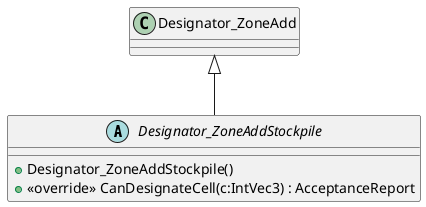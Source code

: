 @startuml
abstract class Designator_ZoneAddStockpile {
    + Designator_ZoneAddStockpile()
    + <<override>> CanDesignateCell(c:IntVec3) : AcceptanceReport
}
Designator_ZoneAdd <|-- Designator_ZoneAddStockpile
@enduml
